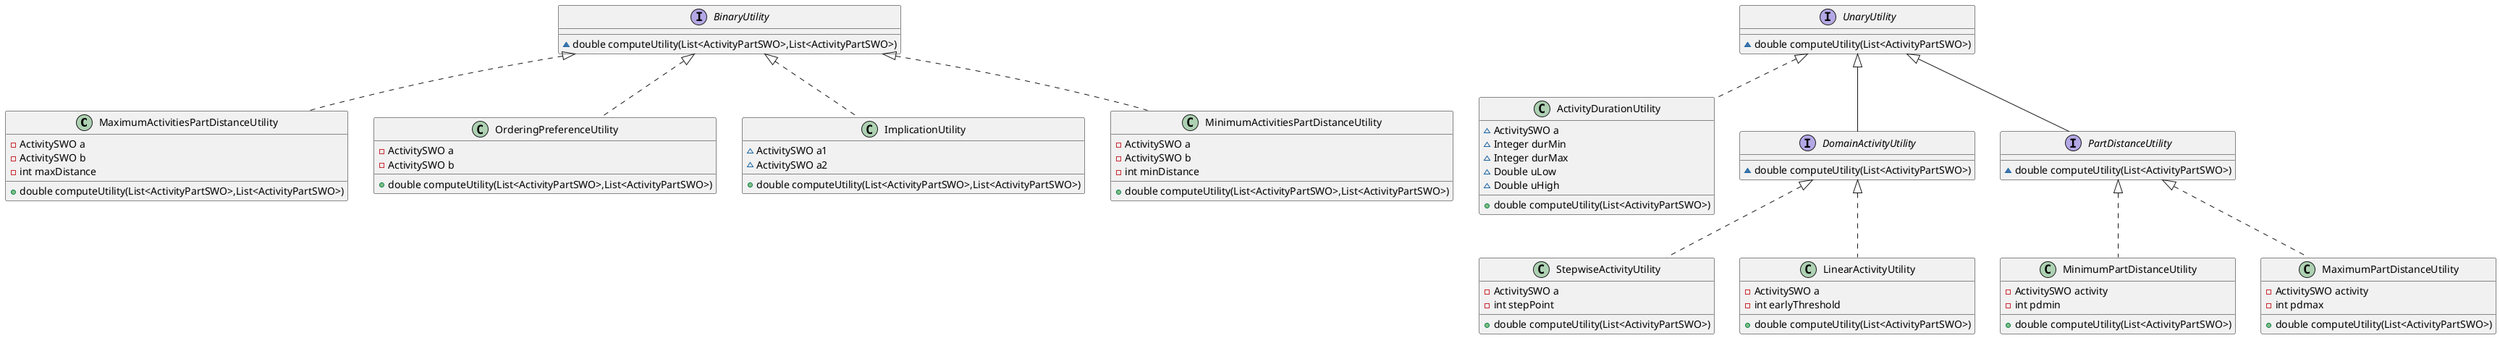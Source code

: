 @startuml
class MaximumActivitiesPartDistanceUtility {
- ActivitySWO a
- ActivitySWO b
- int maxDistance
+ double computeUtility(List<ActivityPartSWO>,List<ActivityPartSWO>)
}


class OrderingPreferenceUtility {
- ActivitySWO a
- ActivitySWO b
+ double computeUtility(List<ActivityPartSWO>,List<ActivityPartSWO>)
}


class MinimumPartDistanceUtility {
- ActivitySWO activity
- int pdmin
+ double computeUtility(List<ActivityPartSWO>)
}


interface BinaryUtility {
~ double computeUtility(List<ActivityPartSWO>,List<ActivityPartSWO>)
}

class ImplicationUtility {
~ ActivitySWO a1
~ ActivitySWO a2
+ double computeUtility(List<ActivityPartSWO>,List<ActivityPartSWO>)
}


class StepwiseActivityUtility {
- ActivitySWO a
- int stepPoint
+ double computeUtility(List<ActivityPartSWO>)
}


class ActivityDurationUtility {
~ ActivitySWO a
~ Integer durMin
~ Integer durMax
~ Double uLow
~ Double uHigh
+ double computeUtility(List<ActivityPartSWO>)
}


interface DomainActivityUtility {
~ double computeUtility(List<ActivityPartSWO>)
}

class MaximumPartDistanceUtility {
- ActivitySWO activity
- int pdmax
+ double computeUtility(List<ActivityPartSWO>)
}


interface UnaryUtility {
~ double computeUtility(List<ActivityPartSWO>)
}

interface PartDistanceUtility {
~ double computeUtility(List<ActivityPartSWO>)
}

class LinearActivityUtility {
- ActivitySWO a
- int earlyThreshold
+ double computeUtility(List<ActivityPartSWO>)
}


class MinimumActivitiesPartDistanceUtility {
- ActivitySWO a
- ActivitySWO b
- int minDistance
+ double computeUtility(List<ActivityPartSWO>,List<ActivityPartSWO>)
}




BinaryUtility <|.. MaximumActivitiesPartDistanceUtility
BinaryUtility <|.. OrderingPreferenceUtility
PartDistanceUtility <|.. MinimumPartDistanceUtility
BinaryUtility <|.. ImplicationUtility
DomainActivityUtility <|.. StepwiseActivityUtility
UnaryUtility <|.. ActivityDurationUtility
UnaryUtility <|-- DomainActivityUtility
PartDistanceUtility <|.. MaximumPartDistanceUtility
UnaryUtility <|-- PartDistanceUtility
DomainActivityUtility <|.. LinearActivityUtility
BinaryUtility <|.. MinimumActivitiesPartDistanceUtility
@enduml